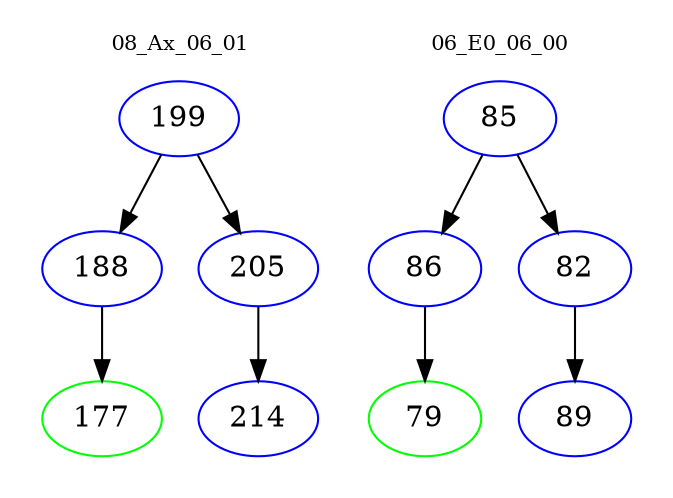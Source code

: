 digraph{
subgraph cluster_0 {
color = white
label = "08_Ax_06_01";
fontsize=10;
T0_199 [label="199", color="blue"]
T0_199 -> T0_188 [color="black"]
T0_188 [label="188", color="blue"]
T0_188 -> T0_177 [color="black"]
T0_177 [label="177", color="green"]
T0_199 -> T0_205 [color="black"]
T0_205 [label="205", color="blue"]
T0_205 -> T0_214 [color="black"]
T0_214 [label="214", color="blue"]
}
subgraph cluster_1 {
color = white
label = "06_E0_06_00";
fontsize=10;
T1_85 [label="85", color="blue"]
T1_85 -> T1_86 [color="black"]
T1_86 [label="86", color="blue"]
T1_86 -> T1_79 [color="black"]
T1_79 [label="79", color="green"]
T1_85 -> T1_82 [color="black"]
T1_82 [label="82", color="blue"]
T1_82 -> T1_89 [color="black"]
T1_89 [label="89", color="blue"]
}
}
